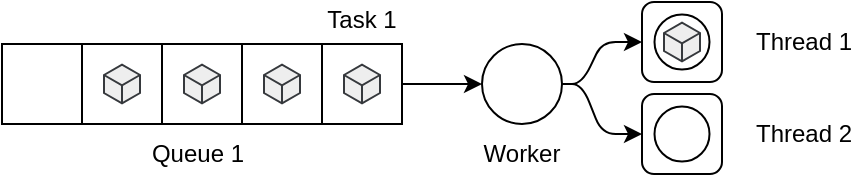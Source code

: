 <mxfile version="12.9.3" type="device"><diagram id="A2y3Prv-wSGCBpCbxqDh" name="Page-1"><mxGraphModel dx="569" dy="305" grid="1" gridSize="10" guides="1" tooltips="1" connect="1" arrows="1" fold="1" page="1" pageScale="1" pageWidth="827" pageHeight="1169" math="0" shadow="0"><root><mxCell id="0"/><mxCell id="1" parent="0"/><mxCell id="IO9WASGbVJOWQjA85ZpE-6" value="" style="rounded=0;whiteSpace=wrap;html=1;" parent="1" vertex="1"><mxGeometry x="40" y="160" width="40" height="40" as="geometry"/></mxCell><mxCell id="IO9WASGbVJOWQjA85ZpE-7" value="" style="rounded=0;whiteSpace=wrap;html=1;" parent="1" vertex="1"><mxGeometry x="80" y="160" width="40" height="40" as="geometry"/></mxCell><mxCell id="IO9WASGbVJOWQjA85ZpE-8" value="" style="rounded=0;whiteSpace=wrap;html=1;" parent="1" vertex="1"><mxGeometry x="120" y="160" width="40" height="40" as="geometry"/></mxCell><mxCell id="IO9WASGbVJOWQjA85ZpE-9" value="" style="rounded=0;whiteSpace=wrap;html=1;" parent="1" vertex="1"><mxGeometry x="160" y="160" width="40" height="40" as="geometry"/></mxCell><mxCell id="IO9WASGbVJOWQjA85ZpE-10" value="" style="rounded=0;whiteSpace=wrap;html=1;" parent="1" vertex="1"><mxGeometry x="200" y="160" width="40" height="40" as="geometry"/></mxCell><mxCell id="IO9WASGbVJOWQjA85ZpE-24" value="" style="rounded=1;whiteSpace=wrap;html=1;" parent="1" vertex="1"><mxGeometry x="360" y="139" width="40" height="40" as="geometry"/></mxCell><mxCell id="IO9WASGbVJOWQjA85ZpE-29" value="" style="endArrow=classic;html=1;exitX=1;exitY=0.5;exitDx=0;exitDy=0;entryX=0;entryY=0.5;entryDx=0;entryDy=0;" parent="1" source="IO9WASGbVJOWQjA85ZpE-10" target="IO9WASGbVJOWQjA85ZpE-16" edge="1"><mxGeometry width="50" height="50" relative="1" as="geometry"><mxPoint x="240" y="270" as="sourcePoint"/><mxPoint x="290" y="220" as="targetPoint"/></mxGeometry></mxCell><mxCell id="IO9WASGbVJOWQjA85ZpE-16" value="" style="ellipse;whiteSpace=wrap;html=1;aspect=fixed;" parent="1" vertex="1"><mxGeometry x="280" y="160" width="40" height="40" as="geometry"/></mxCell><mxCell id="IO9WASGbVJOWQjA85ZpE-40" value="" style="html=1;whiteSpace=wrap;aspect=fixed;shape=isoCube;backgroundOutline=1;fillColor=#eeeeee;strokeColor=#36393d;" parent="1" vertex="1"><mxGeometry x="211" y="170" width="18" height="20" as="geometry"/></mxCell><mxCell id="IO9WASGbVJOWQjA85ZpE-44" value="" style="html=1;whiteSpace=wrap;aspect=fixed;shape=isoCube;backgroundOutline=1;fillColor=#eeeeee;strokeColor=#36393d;" parent="1" vertex="1"><mxGeometry x="171" y="170" width="18" height="20" as="geometry"/></mxCell><mxCell id="IO9WASGbVJOWQjA85ZpE-48" value="Worker" style="text;html=1;align=center;verticalAlign=middle;whiteSpace=wrap;rounded=0;" parent="1" vertex="1"><mxGeometry x="280" y="205" width="40" height="20" as="geometry"/></mxCell><mxCell id="IO9WASGbVJOWQjA85ZpE-50" value="Queue 1" style="text;html=1;align=center;verticalAlign=middle;whiteSpace=wrap;rounded=0;" parent="1" vertex="1"><mxGeometry x="113" y="205" width="50" height="20" as="geometry"/></mxCell><mxCell id="IO9WASGbVJOWQjA85ZpE-56" value="Thread 1" style="text;html=1;align=center;verticalAlign=middle;whiteSpace=wrap;rounded=0;" parent="1" vertex="1"><mxGeometry x="410.75" y="149" width="60" height="20" as="geometry"/></mxCell><mxCell id="IO9WASGbVJOWQjA85ZpE-60" value="Task 1" style="text;html=1;align=center;verticalAlign=middle;whiteSpace=wrap;rounded=0;" parent="1" vertex="1"><mxGeometry x="200" y="138" width="40" height="20" as="geometry"/></mxCell><mxCell id="IO9WASGbVJOWQjA85ZpE-63" value="" style="ellipse;whiteSpace=wrap;html=1;aspect=fixed;" parent="1" vertex="1"><mxGeometry x="366.25" y="145.25" width="27.5" height="27.5" as="geometry"/></mxCell><mxCell id="GTLE1RbaJQtTkT9830d3-1" value="" style="html=1;whiteSpace=wrap;aspect=fixed;shape=isoCube;backgroundOutline=1;fillColor=#eeeeee;strokeColor=#36393d;" vertex="1" parent="1"><mxGeometry x="131" y="170" width="18" height="20" as="geometry"/></mxCell><mxCell id="GTLE1RbaJQtTkT9830d3-2" value="" style="html=1;whiteSpace=wrap;aspect=fixed;shape=isoCube;backgroundOutline=1;fillColor=#eeeeee;strokeColor=#36393d;" vertex="1" parent="1"><mxGeometry x="91" y="170" width="18" height="20" as="geometry"/></mxCell><mxCell id="GTLE1RbaJQtTkT9830d3-4" value="" style="html=1;whiteSpace=wrap;aspect=fixed;shape=isoCube;backgroundOutline=1;fillColor=#eeeeee;strokeColor=#36393d;" vertex="1" parent="1"><mxGeometry x="371" y="149" width="18" height="20" as="geometry"/></mxCell><mxCell id="GTLE1RbaJQtTkT9830d3-5" value="" style="rounded=1;whiteSpace=wrap;html=1;" vertex="1" parent="1"><mxGeometry x="360" y="185" width="40" height="40" as="geometry"/></mxCell><mxCell id="GTLE1RbaJQtTkT9830d3-6" value="" style="ellipse;whiteSpace=wrap;html=1;aspect=fixed;" vertex="1" parent="1"><mxGeometry x="366.25" y="191.25" width="27.5" height="27.5" as="geometry"/></mxCell><mxCell id="GTLE1RbaJQtTkT9830d3-8" value="Thread 2" style="text;html=1;align=center;verticalAlign=middle;whiteSpace=wrap;rounded=0;" vertex="1" parent="1"><mxGeometry x="410.75" y="195" width="60" height="20" as="geometry"/></mxCell><mxCell id="GTLE1RbaJQtTkT9830d3-10" value="" style="endArrow=classic;html=1;exitX=1;exitY=0.5;exitDx=0;exitDy=0;entryX=0;entryY=0.5;entryDx=0;entryDy=0;" edge="1" parent="1" source="IO9WASGbVJOWQjA85ZpE-16" target="GTLE1RbaJQtTkT9830d3-5"><mxGeometry width="50" height="50" relative="1" as="geometry"><mxPoint x="330" y="190" as="sourcePoint"/><mxPoint x="380" y="230" as="targetPoint"/><Array as="points"><mxPoint x="330" y="180"/><mxPoint x="340" y="205"/></Array></mxGeometry></mxCell><mxCell id="GTLE1RbaJQtTkT9830d3-11" value="" style="endArrow=classic;html=1;exitX=1;exitY=0.5;exitDx=0;exitDy=0;entryX=0;entryY=0.5;entryDx=0;entryDy=0;" edge="1" parent="1" source="IO9WASGbVJOWQjA85ZpE-16" target="IO9WASGbVJOWQjA85ZpE-24"><mxGeometry width="50" height="50" relative="1" as="geometry"><mxPoint x="300" y="190" as="sourcePoint"/><mxPoint x="350" y="140" as="targetPoint"/><Array as="points"><mxPoint x="330" y="180"/><mxPoint x="340" y="159"/></Array></mxGeometry></mxCell></root></mxGraphModel></diagram></mxfile>